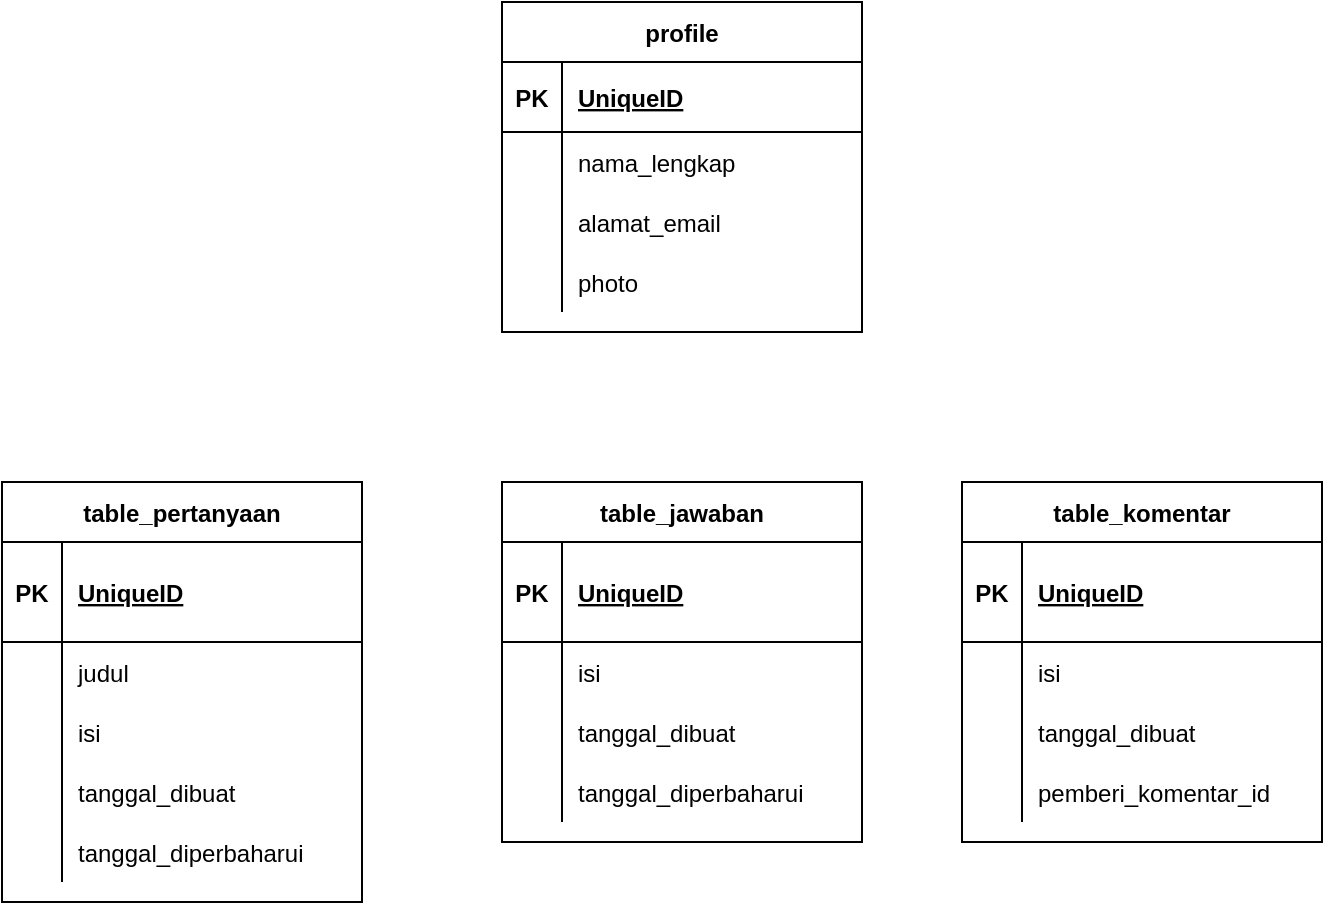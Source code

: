 <mxfile version="13.5.8" type="github">
  <diagram id="feGqwJlz58I1b_uyRda3" name="Page-1">
    <mxGraphModel dx="1021" dy="529" grid="1" gridSize="10" guides="1" tooltips="1" connect="1" arrows="1" fold="1" page="1" pageScale="1" pageWidth="827" pageHeight="1169" math="0" shadow="0">
      <root>
        <mxCell id="0" />
        <mxCell id="1" parent="0" />
        <mxCell id="e8tBY_SiVbahdUhermiw-14" value="table_pertanyaan" style="shape=table;startSize=30;container=1;collapsible=1;childLayout=tableLayout;fixedRows=1;rowLines=0;fontStyle=1;align=center;resizeLast=1;" vertex="1" parent="1">
          <mxGeometry x="50" y="640" width="180" height="210" as="geometry" />
        </mxCell>
        <mxCell id="e8tBY_SiVbahdUhermiw-15" value="" style="shape=partialRectangle;collapsible=0;dropTarget=0;pointerEvents=0;fillColor=none;top=0;left=0;bottom=1;right=0;points=[[0,0.5],[1,0.5]];portConstraint=eastwest;" vertex="1" parent="e8tBY_SiVbahdUhermiw-14">
          <mxGeometry y="30" width="180" height="50" as="geometry" />
        </mxCell>
        <mxCell id="e8tBY_SiVbahdUhermiw-16" value="PK" style="shape=partialRectangle;connectable=0;fillColor=none;top=0;left=0;bottom=0;right=0;fontStyle=1;overflow=hidden;" vertex="1" parent="e8tBY_SiVbahdUhermiw-15">
          <mxGeometry width="30" height="50" as="geometry" />
        </mxCell>
        <mxCell id="e8tBY_SiVbahdUhermiw-17" value="UniqueID" style="shape=partialRectangle;connectable=0;fillColor=none;top=0;left=0;bottom=0;right=0;align=left;spacingLeft=6;fontStyle=5;overflow=hidden;" vertex="1" parent="e8tBY_SiVbahdUhermiw-15">
          <mxGeometry x="30" width="150" height="50" as="geometry" />
        </mxCell>
        <mxCell id="e8tBY_SiVbahdUhermiw-18" value="" style="shape=partialRectangle;collapsible=0;dropTarget=0;pointerEvents=0;fillColor=none;top=0;left=0;bottom=0;right=0;points=[[0,0.5],[1,0.5]];portConstraint=eastwest;" vertex="1" parent="e8tBY_SiVbahdUhermiw-14">
          <mxGeometry y="80" width="180" height="30" as="geometry" />
        </mxCell>
        <mxCell id="e8tBY_SiVbahdUhermiw-19" value="" style="shape=partialRectangle;connectable=0;fillColor=none;top=0;left=0;bottom=0;right=0;editable=1;overflow=hidden;" vertex="1" parent="e8tBY_SiVbahdUhermiw-18">
          <mxGeometry width="30" height="30" as="geometry" />
        </mxCell>
        <mxCell id="e8tBY_SiVbahdUhermiw-20" value="judul" style="shape=partialRectangle;connectable=0;fillColor=none;top=0;left=0;bottom=0;right=0;align=left;spacingLeft=6;overflow=hidden;" vertex="1" parent="e8tBY_SiVbahdUhermiw-18">
          <mxGeometry x="30" width="150" height="30" as="geometry" />
        </mxCell>
        <mxCell id="e8tBY_SiVbahdUhermiw-21" value="" style="shape=partialRectangle;collapsible=0;dropTarget=0;pointerEvents=0;fillColor=none;top=0;left=0;bottom=0;right=0;points=[[0,0.5],[1,0.5]];portConstraint=eastwest;" vertex="1" parent="e8tBY_SiVbahdUhermiw-14">
          <mxGeometry y="110" width="180" height="30" as="geometry" />
        </mxCell>
        <mxCell id="e8tBY_SiVbahdUhermiw-22" value="" style="shape=partialRectangle;connectable=0;fillColor=none;top=0;left=0;bottom=0;right=0;editable=1;overflow=hidden;" vertex="1" parent="e8tBY_SiVbahdUhermiw-21">
          <mxGeometry width="30" height="30" as="geometry" />
        </mxCell>
        <mxCell id="e8tBY_SiVbahdUhermiw-23" value="isi" style="shape=partialRectangle;connectable=0;fillColor=none;top=0;left=0;bottom=0;right=0;align=left;spacingLeft=6;overflow=hidden;" vertex="1" parent="e8tBY_SiVbahdUhermiw-21">
          <mxGeometry x="30" width="150" height="30" as="geometry" />
        </mxCell>
        <mxCell id="e8tBY_SiVbahdUhermiw-24" value="" style="shape=partialRectangle;collapsible=0;dropTarget=0;pointerEvents=0;fillColor=none;top=0;left=0;bottom=0;right=0;points=[[0,0.5],[1,0.5]];portConstraint=eastwest;" vertex="1" parent="e8tBY_SiVbahdUhermiw-14">
          <mxGeometry y="140" width="180" height="30" as="geometry" />
        </mxCell>
        <mxCell id="e8tBY_SiVbahdUhermiw-25" value="" style="shape=partialRectangle;connectable=0;fillColor=none;top=0;left=0;bottom=0;right=0;editable=1;overflow=hidden;" vertex="1" parent="e8tBY_SiVbahdUhermiw-24">
          <mxGeometry width="30" height="30" as="geometry" />
        </mxCell>
        <mxCell id="e8tBY_SiVbahdUhermiw-26" value="tanggal_dibuat" style="shape=partialRectangle;connectable=0;fillColor=none;top=0;left=0;bottom=0;right=0;align=left;spacingLeft=6;overflow=hidden;" vertex="1" parent="e8tBY_SiVbahdUhermiw-24">
          <mxGeometry x="30" width="150" height="30" as="geometry" />
        </mxCell>
        <mxCell id="e8tBY_SiVbahdUhermiw-462" value="" style="shape=partialRectangle;collapsible=0;dropTarget=0;pointerEvents=0;fillColor=none;top=0;left=0;bottom=0;right=0;points=[[0,0.5],[1,0.5]];portConstraint=eastwest;" vertex="1" parent="e8tBY_SiVbahdUhermiw-14">
          <mxGeometry y="170" width="180" height="30" as="geometry" />
        </mxCell>
        <mxCell id="e8tBY_SiVbahdUhermiw-463" value="" style="shape=partialRectangle;connectable=0;fillColor=none;top=0;left=0;bottom=0;right=0;editable=1;overflow=hidden;" vertex="1" parent="e8tBY_SiVbahdUhermiw-462">
          <mxGeometry width="30" height="30" as="geometry" />
        </mxCell>
        <mxCell id="e8tBY_SiVbahdUhermiw-464" value="tanggal_diperbaharui" style="shape=partialRectangle;connectable=0;fillColor=none;top=0;left=0;bottom=0;right=0;align=left;spacingLeft=6;overflow=hidden;" vertex="1" parent="e8tBY_SiVbahdUhermiw-462">
          <mxGeometry x="30" width="150" height="30" as="geometry" />
        </mxCell>
        <mxCell id="e8tBY_SiVbahdUhermiw-27" value="profile" style="shape=table;startSize=30;container=1;collapsible=1;childLayout=tableLayout;fixedRows=1;rowLines=0;fontStyle=1;align=center;resizeLast=1;" vertex="1" parent="1">
          <mxGeometry x="300" y="400" width="180" height="165" as="geometry" />
        </mxCell>
        <mxCell id="e8tBY_SiVbahdUhermiw-28" value="" style="shape=partialRectangle;collapsible=0;dropTarget=0;pointerEvents=0;fillColor=none;top=0;left=0;bottom=1;right=0;points=[[0,0.5],[1,0.5]];portConstraint=eastwest;" vertex="1" parent="e8tBY_SiVbahdUhermiw-27">
          <mxGeometry y="30" width="180" height="35" as="geometry" />
        </mxCell>
        <mxCell id="e8tBY_SiVbahdUhermiw-29" value="PK" style="shape=partialRectangle;connectable=0;fillColor=none;top=0;left=0;bottom=0;right=0;fontStyle=1;overflow=hidden;" vertex="1" parent="e8tBY_SiVbahdUhermiw-28">
          <mxGeometry width="30" height="35" as="geometry" />
        </mxCell>
        <mxCell id="e8tBY_SiVbahdUhermiw-30" value="UniqueID" style="shape=partialRectangle;connectable=0;fillColor=none;top=0;left=0;bottom=0;right=0;align=left;spacingLeft=6;fontStyle=5;overflow=hidden;" vertex="1" parent="e8tBY_SiVbahdUhermiw-28">
          <mxGeometry x="30" width="150" height="35" as="geometry" />
        </mxCell>
        <mxCell id="e8tBY_SiVbahdUhermiw-31" value="" style="shape=partialRectangle;collapsible=0;dropTarget=0;pointerEvents=0;fillColor=none;top=0;left=0;bottom=0;right=0;points=[[0,0.5],[1,0.5]];portConstraint=eastwest;" vertex="1" parent="e8tBY_SiVbahdUhermiw-27">
          <mxGeometry y="65" width="180" height="30" as="geometry" />
        </mxCell>
        <mxCell id="e8tBY_SiVbahdUhermiw-32" value="" style="shape=partialRectangle;connectable=0;fillColor=none;top=0;left=0;bottom=0;right=0;editable=1;overflow=hidden;" vertex="1" parent="e8tBY_SiVbahdUhermiw-31">
          <mxGeometry width="30" height="30" as="geometry" />
        </mxCell>
        <mxCell id="e8tBY_SiVbahdUhermiw-33" value="nama_lengkap" style="shape=partialRectangle;connectable=0;fillColor=none;top=0;left=0;bottom=0;right=0;align=left;spacingLeft=6;overflow=hidden;" vertex="1" parent="e8tBY_SiVbahdUhermiw-31">
          <mxGeometry x="30" width="150" height="30" as="geometry" />
        </mxCell>
        <mxCell id="e8tBY_SiVbahdUhermiw-34" value="" style="shape=partialRectangle;collapsible=0;dropTarget=0;pointerEvents=0;fillColor=none;top=0;left=0;bottom=0;right=0;points=[[0,0.5],[1,0.5]];portConstraint=eastwest;" vertex="1" parent="e8tBY_SiVbahdUhermiw-27">
          <mxGeometry y="95" width="180" height="30" as="geometry" />
        </mxCell>
        <mxCell id="e8tBY_SiVbahdUhermiw-35" value="" style="shape=partialRectangle;connectable=0;fillColor=none;top=0;left=0;bottom=0;right=0;editable=1;overflow=hidden;" vertex="1" parent="e8tBY_SiVbahdUhermiw-34">
          <mxGeometry width="30" height="30" as="geometry" />
        </mxCell>
        <mxCell id="e8tBY_SiVbahdUhermiw-36" value="alamat_email" style="shape=partialRectangle;connectable=0;fillColor=none;top=0;left=0;bottom=0;right=0;align=left;spacingLeft=6;overflow=hidden;" vertex="1" parent="e8tBY_SiVbahdUhermiw-34">
          <mxGeometry x="30" width="150" height="30" as="geometry" />
        </mxCell>
        <mxCell id="e8tBY_SiVbahdUhermiw-37" value="" style="shape=partialRectangle;collapsible=0;dropTarget=0;pointerEvents=0;fillColor=none;top=0;left=0;bottom=0;right=0;points=[[0,0.5],[1,0.5]];portConstraint=eastwest;" vertex="1" parent="e8tBY_SiVbahdUhermiw-27">
          <mxGeometry y="125" width="180" height="30" as="geometry" />
        </mxCell>
        <mxCell id="e8tBY_SiVbahdUhermiw-38" value="" style="shape=partialRectangle;connectable=0;fillColor=none;top=0;left=0;bottom=0;right=0;editable=1;overflow=hidden;" vertex="1" parent="e8tBY_SiVbahdUhermiw-37">
          <mxGeometry width="30" height="30" as="geometry" />
        </mxCell>
        <mxCell id="e8tBY_SiVbahdUhermiw-39" value="photo" style="shape=partialRectangle;connectable=0;fillColor=none;top=0;left=0;bottom=0;right=0;align=left;spacingLeft=6;overflow=hidden;" vertex="1" parent="e8tBY_SiVbahdUhermiw-37">
          <mxGeometry x="30" width="150" height="30" as="geometry" />
        </mxCell>
        <mxCell id="e8tBY_SiVbahdUhermiw-465" value="table_komentar" style="shape=table;startSize=30;container=1;collapsible=1;childLayout=tableLayout;fixedRows=1;rowLines=0;fontStyle=1;align=center;resizeLast=1;" vertex="1" parent="1">
          <mxGeometry x="530" y="640" width="180" height="180" as="geometry" />
        </mxCell>
        <mxCell id="e8tBY_SiVbahdUhermiw-466" value="" style="shape=partialRectangle;collapsible=0;dropTarget=0;pointerEvents=0;fillColor=none;top=0;left=0;bottom=1;right=0;points=[[0,0.5],[1,0.5]];portConstraint=eastwest;" vertex="1" parent="e8tBY_SiVbahdUhermiw-465">
          <mxGeometry y="30" width="180" height="50" as="geometry" />
        </mxCell>
        <mxCell id="e8tBY_SiVbahdUhermiw-467" value="PK" style="shape=partialRectangle;connectable=0;fillColor=none;top=0;left=0;bottom=0;right=0;fontStyle=1;overflow=hidden;" vertex="1" parent="e8tBY_SiVbahdUhermiw-466">
          <mxGeometry width="30" height="50" as="geometry" />
        </mxCell>
        <mxCell id="e8tBY_SiVbahdUhermiw-468" value="UniqueID" style="shape=partialRectangle;connectable=0;fillColor=none;top=0;left=0;bottom=0;right=0;align=left;spacingLeft=6;fontStyle=5;overflow=hidden;" vertex="1" parent="e8tBY_SiVbahdUhermiw-466">
          <mxGeometry x="30" width="150" height="50" as="geometry" />
        </mxCell>
        <mxCell id="e8tBY_SiVbahdUhermiw-469" value="" style="shape=partialRectangle;collapsible=0;dropTarget=0;pointerEvents=0;fillColor=none;top=0;left=0;bottom=0;right=0;points=[[0,0.5],[1,0.5]];portConstraint=eastwest;" vertex="1" parent="e8tBY_SiVbahdUhermiw-465">
          <mxGeometry y="80" width="180" height="30" as="geometry" />
        </mxCell>
        <mxCell id="e8tBY_SiVbahdUhermiw-470" value="" style="shape=partialRectangle;connectable=0;fillColor=none;top=0;left=0;bottom=0;right=0;editable=1;overflow=hidden;" vertex="1" parent="e8tBY_SiVbahdUhermiw-469">
          <mxGeometry width="30" height="30" as="geometry" />
        </mxCell>
        <mxCell id="e8tBY_SiVbahdUhermiw-471" value="isi" style="shape=partialRectangle;connectable=0;fillColor=none;top=0;left=0;bottom=0;right=0;align=left;spacingLeft=6;overflow=hidden;" vertex="1" parent="e8tBY_SiVbahdUhermiw-469">
          <mxGeometry x="30" width="150" height="30" as="geometry" />
        </mxCell>
        <mxCell id="e8tBY_SiVbahdUhermiw-472" value="" style="shape=partialRectangle;collapsible=0;dropTarget=0;pointerEvents=0;fillColor=none;top=0;left=0;bottom=0;right=0;points=[[0,0.5],[1,0.5]];portConstraint=eastwest;" vertex="1" parent="e8tBY_SiVbahdUhermiw-465">
          <mxGeometry y="110" width="180" height="30" as="geometry" />
        </mxCell>
        <mxCell id="e8tBY_SiVbahdUhermiw-473" value="" style="shape=partialRectangle;connectable=0;fillColor=none;top=0;left=0;bottom=0;right=0;editable=1;overflow=hidden;" vertex="1" parent="e8tBY_SiVbahdUhermiw-472">
          <mxGeometry width="30" height="30" as="geometry" />
        </mxCell>
        <mxCell id="e8tBY_SiVbahdUhermiw-474" value="tanggal_dibuat" style="shape=partialRectangle;connectable=0;fillColor=none;top=0;left=0;bottom=0;right=0;align=left;spacingLeft=6;overflow=hidden;" vertex="1" parent="e8tBY_SiVbahdUhermiw-472">
          <mxGeometry x="30" width="150" height="30" as="geometry" />
        </mxCell>
        <mxCell id="e8tBY_SiVbahdUhermiw-475" value="" style="shape=partialRectangle;collapsible=0;dropTarget=0;pointerEvents=0;fillColor=none;top=0;left=0;bottom=0;right=0;points=[[0,0.5],[1,0.5]];portConstraint=eastwest;" vertex="1" parent="e8tBY_SiVbahdUhermiw-465">
          <mxGeometry y="140" width="180" height="30" as="geometry" />
        </mxCell>
        <mxCell id="e8tBY_SiVbahdUhermiw-476" value="" style="shape=partialRectangle;connectable=0;fillColor=none;top=0;left=0;bottom=0;right=0;editable=1;overflow=hidden;" vertex="1" parent="e8tBY_SiVbahdUhermiw-475">
          <mxGeometry width="30" height="30" as="geometry" />
        </mxCell>
        <mxCell id="e8tBY_SiVbahdUhermiw-477" value="pemberi_komentar_id" style="shape=partialRectangle;connectable=0;fillColor=none;top=0;left=0;bottom=0;right=0;align=left;spacingLeft=6;overflow=hidden;" vertex="1" parent="e8tBY_SiVbahdUhermiw-475">
          <mxGeometry x="30" width="150" height="30" as="geometry" />
        </mxCell>
        <mxCell id="e8tBY_SiVbahdUhermiw-1" value="table_jawaban" style="shape=table;startSize=30;container=1;collapsible=1;childLayout=tableLayout;fixedRows=1;rowLines=0;fontStyle=1;align=center;resizeLast=1;" vertex="1" parent="1">
          <mxGeometry x="300" y="640" width="180" height="180" as="geometry" />
        </mxCell>
        <mxCell id="e8tBY_SiVbahdUhermiw-2" value="" style="shape=partialRectangle;collapsible=0;dropTarget=0;pointerEvents=0;fillColor=none;top=0;left=0;bottom=1;right=0;points=[[0,0.5],[1,0.5]];portConstraint=eastwest;" vertex="1" parent="e8tBY_SiVbahdUhermiw-1">
          <mxGeometry y="30" width="180" height="50" as="geometry" />
        </mxCell>
        <mxCell id="e8tBY_SiVbahdUhermiw-3" value="PK" style="shape=partialRectangle;connectable=0;fillColor=none;top=0;left=0;bottom=0;right=0;fontStyle=1;overflow=hidden;" vertex="1" parent="e8tBY_SiVbahdUhermiw-2">
          <mxGeometry width="30" height="50" as="geometry" />
        </mxCell>
        <mxCell id="e8tBY_SiVbahdUhermiw-4" value="UniqueID" style="shape=partialRectangle;connectable=0;fillColor=none;top=0;left=0;bottom=0;right=0;align=left;spacingLeft=6;fontStyle=5;overflow=hidden;" vertex="1" parent="e8tBY_SiVbahdUhermiw-2">
          <mxGeometry x="30" width="150" height="50" as="geometry" />
        </mxCell>
        <mxCell id="e8tBY_SiVbahdUhermiw-5" value="" style="shape=partialRectangle;collapsible=0;dropTarget=0;pointerEvents=0;fillColor=none;top=0;left=0;bottom=0;right=0;points=[[0,0.5],[1,0.5]];portConstraint=eastwest;" vertex="1" parent="e8tBY_SiVbahdUhermiw-1">
          <mxGeometry y="80" width="180" height="30" as="geometry" />
        </mxCell>
        <mxCell id="e8tBY_SiVbahdUhermiw-6" value="" style="shape=partialRectangle;connectable=0;fillColor=none;top=0;left=0;bottom=0;right=0;editable=1;overflow=hidden;" vertex="1" parent="e8tBY_SiVbahdUhermiw-5">
          <mxGeometry width="30" height="30" as="geometry" />
        </mxCell>
        <mxCell id="e8tBY_SiVbahdUhermiw-7" value="isi" style="shape=partialRectangle;connectable=0;fillColor=none;top=0;left=0;bottom=0;right=0;align=left;spacingLeft=6;overflow=hidden;" vertex="1" parent="e8tBY_SiVbahdUhermiw-5">
          <mxGeometry x="30" width="150" height="30" as="geometry" />
        </mxCell>
        <mxCell id="e8tBY_SiVbahdUhermiw-8" value="" style="shape=partialRectangle;collapsible=0;dropTarget=0;pointerEvents=0;fillColor=none;top=0;left=0;bottom=0;right=0;points=[[0,0.5],[1,0.5]];portConstraint=eastwest;" vertex="1" parent="e8tBY_SiVbahdUhermiw-1">
          <mxGeometry y="110" width="180" height="30" as="geometry" />
        </mxCell>
        <mxCell id="e8tBY_SiVbahdUhermiw-9" value="" style="shape=partialRectangle;connectable=0;fillColor=none;top=0;left=0;bottom=0;right=0;editable=1;overflow=hidden;" vertex="1" parent="e8tBY_SiVbahdUhermiw-8">
          <mxGeometry width="30" height="30" as="geometry" />
        </mxCell>
        <mxCell id="e8tBY_SiVbahdUhermiw-10" value="tanggal_dibuat" style="shape=partialRectangle;connectable=0;fillColor=none;top=0;left=0;bottom=0;right=0;align=left;spacingLeft=6;overflow=hidden;" vertex="1" parent="e8tBY_SiVbahdUhermiw-8">
          <mxGeometry x="30" width="150" height="30" as="geometry" />
        </mxCell>
        <mxCell id="e8tBY_SiVbahdUhermiw-11" value="" style="shape=partialRectangle;collapsible=0;dropTarget=0;pointerEvents=0;fillColor=none;top=0;left=0;bottom=0;right=0;points=[[0,0.5],[1,0.5]];portConstraint=eastwest;" vertex="1" parent="e8tBY_SiVbahdUhermiw-1">
          <mxGeometry y="140" width="180" height="30" as="geometry" />
        </mxCell>
        <mxCell id="e8tBY_SiVbahdUhermiw-12" value="" style="shape=partialRectangle;connectable=0;fillColor=none;top=0;left=0;bottom=0;right=0;editable=1;overflow=hidden;" vertex="1" parent="e8tBY_SiVbahdUhermiw-11">
          <mxGeometry width="30" height="30" as="geometry" />
        </mxCell>
        <mxCell id="e8tBY_SiVbahdUhermiw-13" value="tanggal_diperbaharui" style="shape=partialRectangle;connectable=0;fillColor=none;top=0;left=0;bottom=0;right=0;align=left;spacingLeft=6;overflow=hidden;" vertex="1" parent="e8tBY_SiVbahdUhermiw-11">
          <mxGeometry x="30" width="150" height="30" as="geometry" />
        </mxCell>
      </root>
    </mxGraphModel>
  </diagram>
</mxfile>
